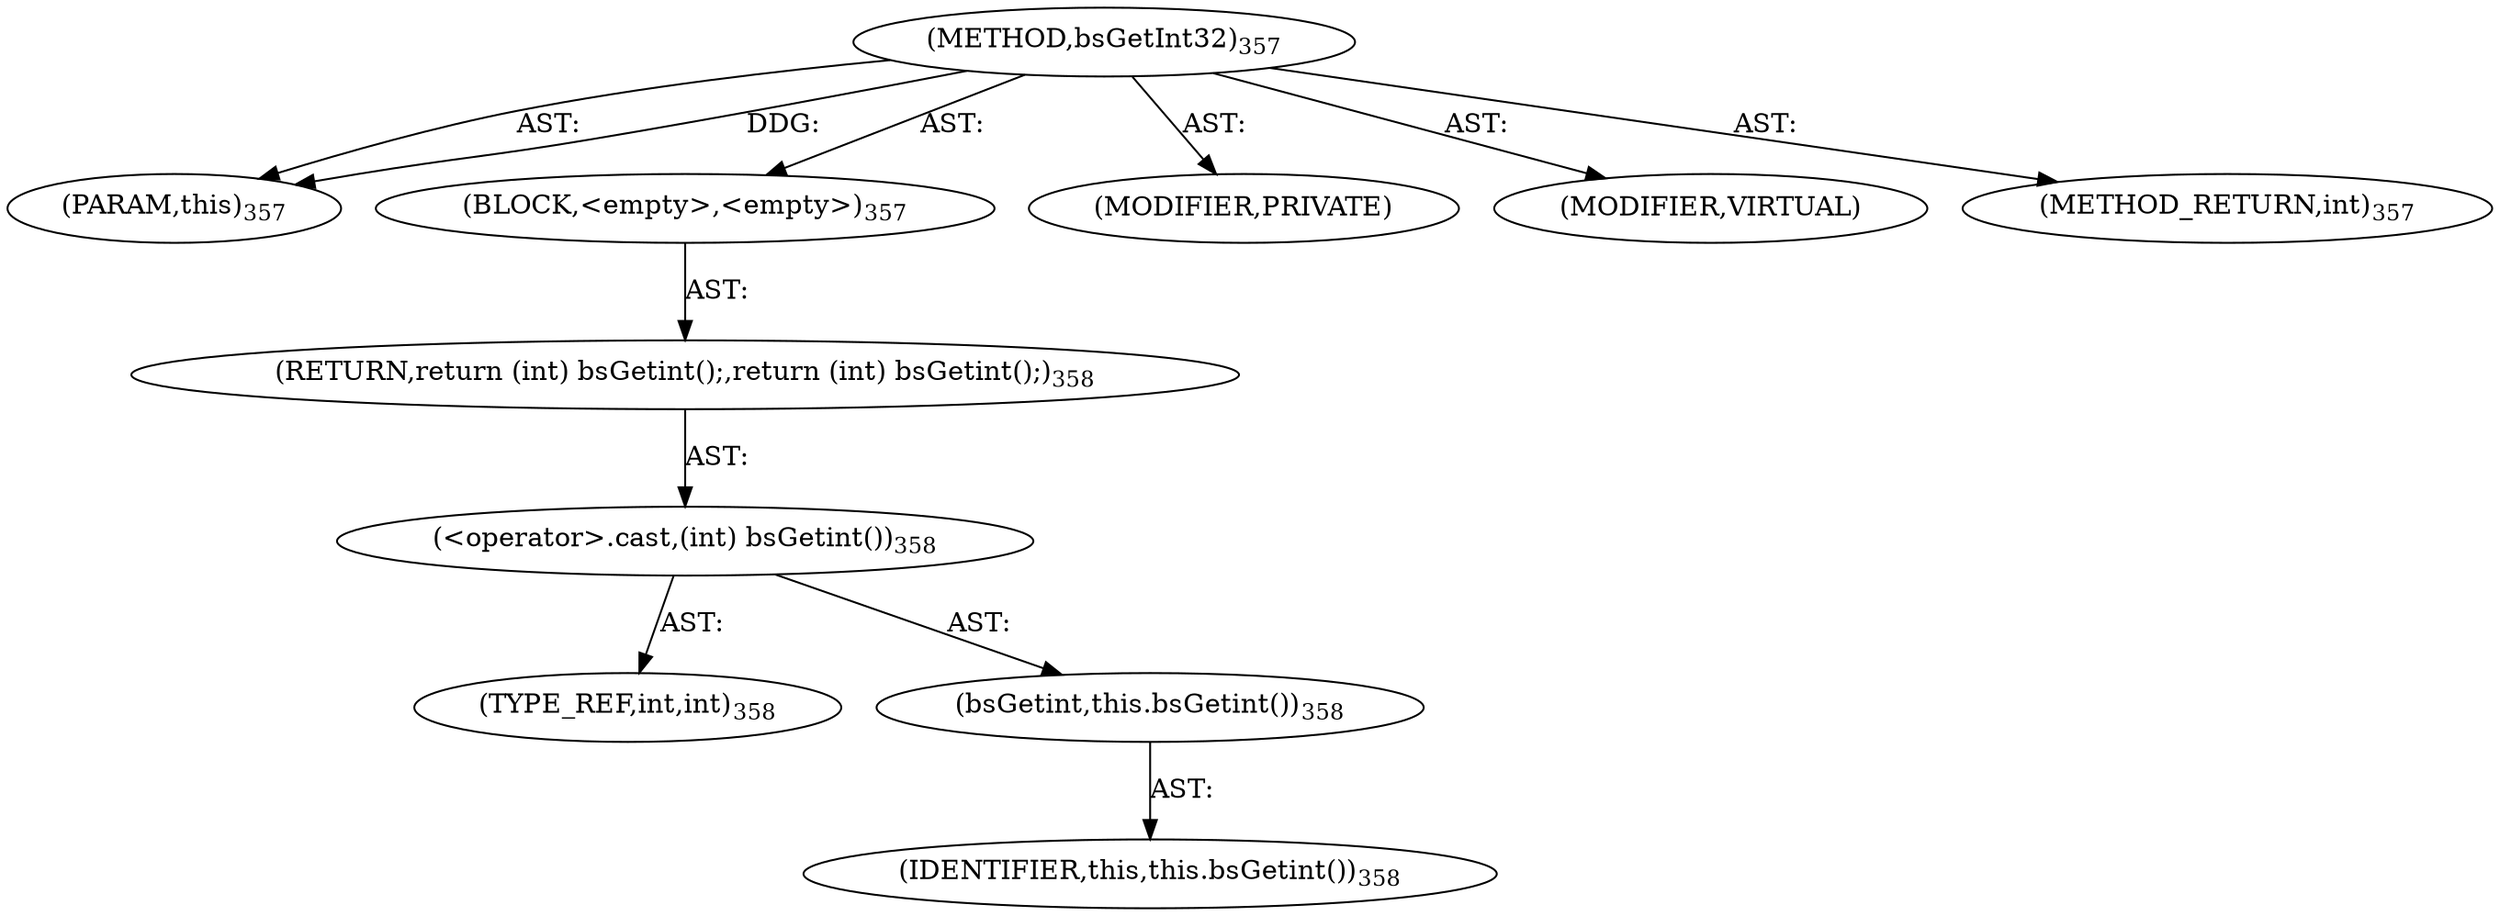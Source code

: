 digraph "bsGetInt32" {  
"111669149716" [label = <(METHOD,bsGetInt32)<SUB>357</SUB>> ]
"115964117000" [label = <(PARAM,this)<SUB>357</SUB>> ]
"25769803820" [label = <(BLOCK,&lt;empty&gt;,&lt;empty&gt;)<SUB>357</SUB>> ]
"146028888073" [label = <(RETURN,return (int) bsGetint();,return (int) bsGetint();)<SUB>358</SUB>> ]
"30064771333" [label = <(&lt;operator&gt;.cast,(int) bsGetint())<SUB>358</SUB>> ]
"180388626446" [label = <(TYPE_REF,int,int)<SUB>358</SUB>> ]
"30064771334" [label = <(bsGetint,this.bsGetint())<SUB>358</SUB>> ]
"68719476766" [label = <(IDENTIFIER,this,this.bsGetint())<SUB>358</SUB>> ]
"133143986258" [label = <(MODIFIER,PRIVATE)> ]
"133143986259" [label = <(MODIFIER,VIRTUAL)> ]
"128849018900" [label = <(METHOD_RETURN,int)<SUB>357</SUB>> ]
  "111669149716" -> "115964117000"  [ label = "AST: "] 
  "111669149716" -> "25769803820"  [ label = "AST: "] 
  "111669149716" -> "133143986258"  [ label = "AST: "] 
  "111669149716" -> "133143986259"  [ label = "AST: "] 
  "111669149716" -> "128849018900"  [ label = "AST: "] 
  "25769803820" -> "146028888073"  [ label = "AST: "] 
  "146028888073" -> "30064771333"  [ label = "AST: "] 
  "30064771333" -> "180388626446"  [ label = "AST: "] 
  "30064771333" -> "30064771334"  [ label = "AST: "] 
  "30064771334" -> "68719476766"  [ label = "AST: "] 
  "111669149716" -> "115964117000"  [ label = "DDG: "] 
}
